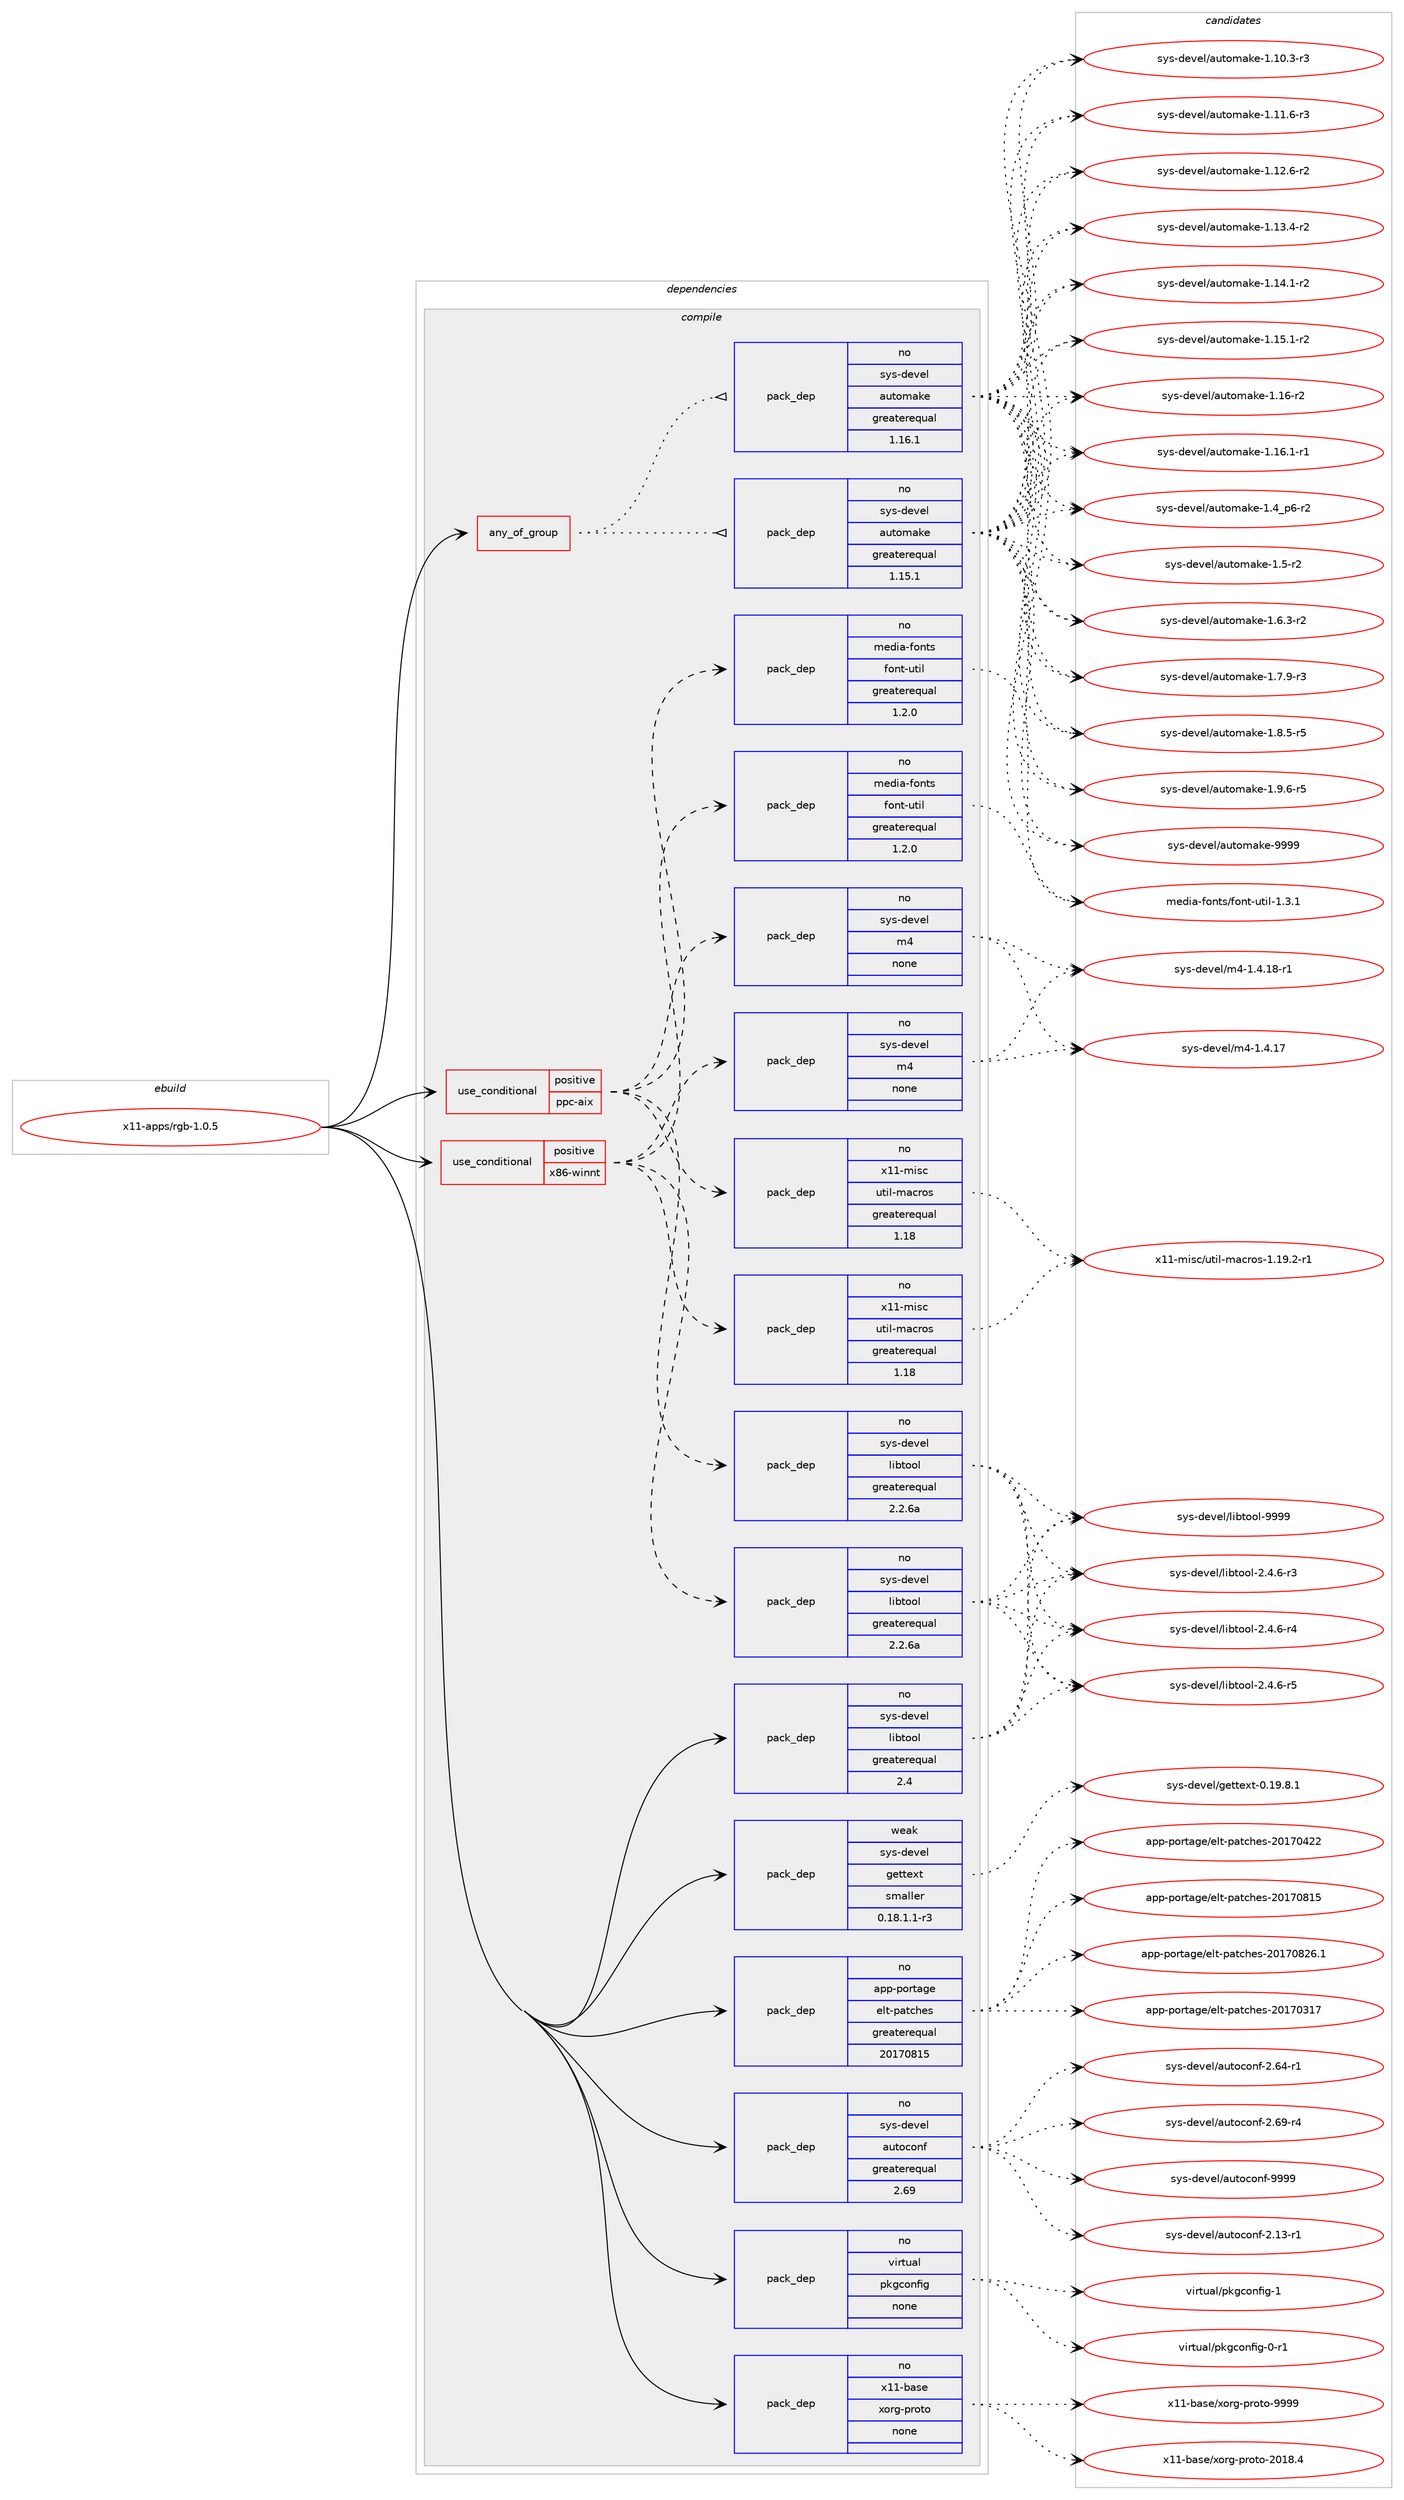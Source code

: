 digraph prolog {

# *************
# Graph options
# *************

newrank=true;
concentrate=true;
compound=true;
graph [rankdir=LR,fontname=Helvetica,fontsize=10,ranksep=1.5];#, ranksep=2.5, nodesep=0.2];
edge  [arrowhead=vee];
node  [fontname=Helvetica,fontsize=10];

# **********
# The ebuild
# **********

subgraph cluster_leftcol {
color=gray;
rank=same;
label=<<i>ebuild</i>>;
id [label="x11-apps/rgb-1.0.5", color=red, width=4, href="../x11-apps/rgb-1.0.5.svg"];
}

# ****************
# The dependencies
# ****************

subgraph cluster_midcol {
color=gray;
label=<<i>dependencies</i>>;
subgraph cluster_compile {
fillcolor="#eeeeee";
style=filled;
label=<<i>compile</i>>;
subgraph any28347 {
dependency1753697 [label=<<TABLE BORDER="0" CELLBORDER="1" CELLSPACING="0" CELLPADDING="4"><TR><TD CELLPADDING="10">any_of_group</TD></TR></TABLE>>, shape=none, color=red];subgraph pack1259069 {
dependency1753698 [label=<<TABLE BORDER="0" CELLBORDER="1" CELLSPACING="0" CELLPADDING="4" WIDTH="220"><TR><TD ROWSPAN="6" CELLPADDING="30">pack_dep</TD></TR><TR><TD WIDTH="110">no</TD></TR><TR><TD>sys-devel</TD></TR><TR><TD>automake</TD></TR><TR><TD>greaterequal</TD></TR><TR><TD>1.16.1</TD></TR></TABLE>>, shape=none, color=blue];
}
dependency1753697:e -> dependency1753698:w [weight=20,style="dotted",arrowhead="oinv"];
subgraph pack1259070 {
dependency1753699 [label=<<TABLE BORDER="0" CELLBORDER="1" CELLSPACING="0" CELLPADDING="4" WIDTH="220"><TR><TD ROWSPAN="6" CELLPADDING="30">pack_dep</TD></TR><TR><TD WIDTH="110">no</TD></TR><TR><TD>sys-devel</TD></TR><TR><TD>automake</TD></TR><TR><TD>greaterequal</TD></TR><TR><TD>1.15.1</TD></TR></TABLE>>, shape=none, color=blue];
}
dependency1753697:e -> dependency1753699:w [weight=20,style="dotted",arrowhead="oinv"];
}
id:e -> dependency1753697:w [weight=20,style="solid",arrowhead="vee"];
subgraph cond465278 {
dependency1753700 [label=<<TABLE BORDER="0" CELLBORDER="1" CELLSPACING="0" CELLPADDING="4"><TR><TD ROWSPAN="3" CELLPADDING="10">use_conditional</TD></TR><TR><TD>positive</TD></TR><TR><TD>ppc-aix</TD></TR></TABLE>>, shape=none, color=red];
subgraph pack1259071 {
dependency1753701 [label=<<TABLE BORDER="0" CELLBORDER="1" CELLSPACING="0" CELLPADDING="4" WIDTH="220"><TR><TD ROWSPAN="6" CELLPADDING="30">pack_dep</TD></TR><TR><TD WIDTH="110">no</TD></TR><TR><TD>sys-devel</TD></TR><TR><TD>libtool</TD></TR><TR><TD>greaterequal</TD></TR><TR><TD>2.2.6a</TD></TR></TABLE>>, shape=none, color=blue];
}
dependency1753700:e -> dependency1753701:w [weight=20,style="dashed",arrowhead="vee"];
subgraph pack1259072 {
dependency1753702 [label=<<TABLE BORDER="0" CELLBORDER="1" CELLSPACING="0" CELLPADDING="4" WIDTH="220"><TR><TD ROWSPAN="6" CELLPADDING="30">pack_dep</TD></TR><TR><TD WIDTH="110">no</TD></TR><TR><TD>sys-devel</TD></TR><TR><TD>m4</TD></TR><TR><TD>none</TD></TR><TR><TD></TD></TR></TABLE>>, shape=none, color=blue];
}
dependency1753700:e -> dependency1753702:w [weight=20,style="dashed",arrowhead="vee"];
subgraph pack1259073 {
dependency1753703 [label=<<TABLE BORDER="0" CELLBORDER="1" CELLSPACING="0" CELLPADDING="4" WIDTH="220"><TR><TD ROWSPAN="6" CELLPADDING="30">pack_dep</TD></TR><TR><TD WIDTH="110">no</TD></TR><TR><TD>x11-misc</TD></TR><TR><TD>util-macros</TD></TR><TR><TD>greaterequal</TD></TR><TR><TD>1.18</TD></TR></TABLE>>, shape=none, color=blue];
}
dependency1753700:e -> dependency1753703:w [weight=20,style="dashed",arrowhead="vee"];
subgraph pack1259074 {
dependency1753704 [label=<<TABLE BORDER="0" CELLBORDER="1" CELLSPACING="0" CELLPADDING="4" WIDTH="220"><TR><TD ROWSPAN="6" CELLPADDING="30">pack_dep</TD></TR><TR><TD WIDTH="110">no</TD></TR><TR><TD>media-fonts</TD></TR><TR><TD>font-util</TD></TR><TR><TD>greaterequal</TD></TR><TR><TD>1.2.0</TD></TR></TABLE>>, shape=none, color=blue];
}
dependency1753700:e -> dependency1753704:w [weight=20,style="dashed",arrowhead="vee"];
}
id:e -> dependency1753700:w [weight=20,style="solid",arrowhead="vee"];
subgraph cond465279 {
dependency1753705 [label=<<TABLE BORDER="0" CELLBORDER="1" CELLSPACING="0" CELLPADDING="4"><TR><TD ROWSPAN="3" CELLPADDING="10">use_conditional</TD></TR><TR><TD>positive</TD></TR><TR><TD>x86-winnt</TD></TR></TABLE>>, shape=none, color=red];
subgraph pack1259075 {
dependency1753706 [label=<<TABLE BORDER="0" CELLBORDER="1" CELLSPACING="0" CELLPADDING="4" WIDTH="220"><TR><TD ROWSPAN="6" CELLPADDING="30">pack_dep</TD></TR><TR><TD WIDTH="110">no</TD></TR><TR><TD>sys-devel</TD></TR><TR><TD>libtool</TD></TR><TR><TD>greaterequal</TD></TR><TR><TD>2.2.6a</TD></TR></TABLE>>, shape=none, color=blue];
}
dependency1753705:e -> dependency1753706:w [weight=20,style="dashed",arrowhead="vee"];
subgraph pack1259076 {
dependency1753707 [label=<<TABLE BORDER="0" CELLBORDER="1" CELLSPACING="0" CELLPADDING="4" WIDTH="220"><TR><TD ROWSPAN="6" CELLPADDING="30">pack_dep</TD></TR><TR><TD WIDTH="110">no</TD></TR><TR><TD>sys-devel</TD></TR><TR><TD>m4</TD></TR><TR><TD>none</TD></TR><TR><TD></TD></TR></TABLE>>, shape=none, color=blue];
}
dependency1753705:e -> dependency1753707:w [weight=20,style="dashed",arrowhead="vee"];
subgraph pack1259077 {
dependency1753708 [label=<<TABLE BORDER="0" CELLBORDER="1" CELLSPACING="0" CELLPADDING="4" WIDTH="220"><TR><TD ROWSPAN="6" CELLPADDING="30">pack_dep</TD></TR><TR><TD WIDTH="110">no</TD></TR><TR><TD>x11-misc</TD></TR><TR><TD>util-macros</TD></TR><TR><TD>greaterequal</TD></TR><TR><TD>1.18</TD></TR></TABLE>>, shape=none, color=blue];
}
dependency1753705:e -> dependency1753708:w [weight=20,style="dashed",arrowhead="vee"];
subgraph pack1259078 {
dependency1753709 [label=<<TABLE BORDER="0" CELLBORDER="1" CELLSPACING="0" CELLPADDING="4" WIDTH="220"><TR><TD ROWSPAN="6" CELLPADDING="30">pack_dep</TD></TR><TR><TD WIDTH="110">no</TD></TR><TR><TD>media-fonts</TD></TR><TR><TD>font-util</TD></TR><TR><TD>greaterequal</TD></TR><TR><TD>1.2.0</TD></TR></TABLE>>, shape=none, color=blue];
}
dependency1753705:e -> dependency1753709:w [weight=20,style="dashed",arrowhead="vee"];
}
id:e -> dependency1753705:w [weight=20,style="solid",arrowhead="vee"];
subgraph pack1259079 {
dependency1753710 [label=<<TABLE BORDER="0" CELLBORDER="1" CELLSPACING="0" CELLPADDING="4" WIDTH="220"><TR><TD ROWSPAN="6" CELLPADDING="30">pack_dep</TD></TR><TR><TD WIDTH="110">no</TD></TR><TR><TD>app-portage</TD></TR><TR><TD>elt-patches</TD></TR><TR><TD>greaterequal</TD></TR><TR><TD>20170815</TD></TR></TABLE>>, shape=none, color=blue];
}
id:e -> dependency1753710:w [weight=20,style="solid",arrowhead="vee"];
subgraph pack1259080 {
dependency1753711 [label=<<TABLE BORDER="0" CELLBORDER="1" CELLSPACING="0" CELLPADDING="4" WIDTH="220"><TR><TD ROWSPAN="6" CELLPADDING="30">pack_dep</TD></TR><TR><TD WIDTH="110">no</TD></TR><TR><TD>sys-devel</TD></TR><TR><TD>autoconf</TD></TR><TR><TD>greaterequal</TD></TR><TR><TD>2.69</TD></TR></TABLE>>, shape=none, color=blue];
}
id:e -> dependency1753711:w [weight=20,style="solid",arrowhead="vee"];
subgraph pack1259081 {
dependency1753712 [label=<<TABLE BORDER="0" CELLBORDER="1" CELLSPACING="0" CELLPADDING="4" WIDTH="220"><TR><TD ROWSPAN="6" CELLPADDING="30">pack_dep</TD></TR><TR><TD WIDTH="110">no</TD></TR><TR><TD>sys-devel</TD></TR><TR><TD>libtool</TD></TR><TR><TD>greaterequal</TD></TR><TR><TD>2.4</TD></TR></TABLE>>, shape=none, color=blue];
}
id:e -> dependency1753712:w [weight=20,style="solid",arrowhead="vee"];
subgraph pack1259082 {
dependency1753713 [label=<<TABLE BORDER="0" CELLBORDER="1" CELLSPACING="0" CELLPADDING="4" WIDTH="220"><TR><TD ROWSPAN="6" CELLPADDING="30">pack_dep</TD></TR><TR><TD WIDTH="110">no</TD></TR><TR><TD>virtual</TD></TR><TR><TD>pkgconfig</TD></TR><TR><TD>none</TD></TR><TR><TD></TD></TR></TABLE>>, shape=none, color=blue];
}
id:e -> dependency1753713:w [weight=20,style="solid",arrowhead="vee"];
subgraph pack1259083 {
dependency1753714 [label=<<TABLE BORDER="0" CELLBORDER="1" CELLSPACING="0" CELLPADDING="4" WIDTH="220"><TR><TD ROWSPAN="6" CELLPADDING="30">pack_dep</TD></TR><TR><TD WIDTH="110">no</TD></TR><TR><TD>x11-base</TD></TR><TR><TD>xorg-proto</TD></TR><TR><TD>none</TD></TR><TR><TD></TD></TR></TABLE>>, shape=none, color=blue];
}
id:e -> dependency1753714:w [weight=20,style="solid",arrowhead="vee"];
subgraph pack1259084 {
dependency1753715 [label=<<TABLE BORDER="0" CELLBORDER="1" CELLSPACING="0" CELLPADDING="4" WIDTH="220"><TR><TD ROWSPAN="6" CELLPADDING="30">pack_dep</TD></TR><TR><TD WIDTH="110">weak</TD></TR><TR><TD>sys-devel</TD></TR><TR><TD>gettext</TD></TR><TR><TD>smaller</TD></TR><TR><TD>0.18.1.1-r3</TD></TR></TABLE>>, shape=none, color=blue];
}
id:e -> dependency1753715:w [weight=20,style="solid",arrowhead="vee"];
}
subgraph cluster_compileandrun {
fillcolor="#eeeeee";
style=filled;
label=<<i>compile and run</i>>;
}
subgraph cluster_run {
fillcolor="#eeeeee";
style=filled;
label=<<i>run</i>>;
}
}

# **************
# The candidates
# **************

subgraph cluster_choices {
rank=same;
color=gray;
label=<<i>candidates</i>>;

subgraph choice1259069 {
color=black;
nodesep=1;
choice11512111545100101118101108479711711611110997107101454946494846514511451 [label="sys-devel/automake-1.10.3-r3", color=red, width=4,href="../sys-devel/automake-1.10.3-r3.svg"];
choice11512111545100101118101108479711711611110997107101454946494946544511451 [label="sys-devel/automake-1.11.6-r3", color=red, width=4,href="../sys-devel/automake-1.11.6-r3.svg"];
choice11512111545100101118101108479711711611110997107101454946495046544511450 [label="sys-devel/automake-1.12.6-r2", color=red, width=4,href="../sys-devel/automake-1.12.6-r2.svg"];
choice11512111545100101118101108479711711611110997107101454946495146524511450 [label="sys-devel/automake-1.13.4-r2", color=red, width=4,href="../sys-devel/automake-1.13.4-r2.svg"];
choice11512111545100101118101108479711711611110997107101454946495246494511450 [label="sys-devel/automake-1.14.1-r2", color=red, width=4,href="../sys-devel/automake-1.14.1-r2.svg"];
choice11512111545100101118101108479711711611110997107101454946495346494511450 [label="sys-devel/automake-1.15.1-r2", color=red, width=4,href="../sys-devel/automake-1.15.1-r2.svg"];
choice1151211154510010111810110847971171161111099710710145494649544511450 [label="sys-devel/automake-1.16-r2", color=red, width=4,href="../sys-devel/automake-1.16-r2.svg"];
choice11512111545100101118101108479711711611110997107101454946495446494511449 [label="sys-devel/automake-1.16.1-r1", color=red, width=4,href="../sys-devel/automake-1.16.1-r1.svg"];
choice115121115451001011181011084797117116111109971071014549465295112544511450 [label="sys-devel/automake-1.4_p6-r2", color=red, width=4,href="../sys-devel/automake-1.4_p6-r2.svg"];
choice11512111545100101118101108479711711611110997107101454946534511450 [label="sys-devel/automake-1.5-r2", color=red, width=4,href="../sys-devel/automake-1.5-r2.svg"];
choice115121115451001011181011084797117116111109971071014549465446514511450 [label="sys-devel/automake-1.6.3-r2", color=red, width=4,href="../sys-devel/automake-1.6.3-r2.svg"];
choice115121115451001011181011084797117116111109971071014549465546574511451 [label="sys-devel/automake-1.7.9-r3", color=red, width=4,href="../sys-devel/automake-1.7.9-r3.svg"];
choice115121115451001011181011084797117116111109971071014549465646534511453 [label="sys-devel/automake-1.8.5-r5", color=red, width=4,href="../sys-devel/automake-1.8.5-r5.svg"];
choice115121115451001011181011084797117116111109971071014549465746544511453 [label="sys-devel/automake-1.9.6-r5", color=red, width=4,href="../sys-devel/automake-1.9.6-r5.svg"];
choice115121115451001011181011084797117116111109971071014557575757 [label="sys-devel/automake-9999", color=red, width=4,href="../sys-devel/automake-9999.svg"];
dependency1753698:e -> choice11512111545100101118101108479711711611110997107101454946494846514511451:w [style=dotted,weight="100"];
dependency1753698:e -> choice11512111545100101118101108479711711611110997107101454946494946544511451:w [style=dotted,weight="100"];
dependency1753698:e -> choice11512111545100101118101108479711711611110997107101454946495046544511450:w [style=dotted,weight="100"];
dependency1753698:e -> choice11512111545100101118101108479711711611110997107101454946495146524511450:w [style=dotted,weight="100"];
dependency1753698:e -> choice11512111545100101118101108479711711611110997107101454946495246494511450:w [style=dotted,weight="100"];
dependency1753698:e -> choice11512111545100101118101108479711711611110997107101454946495346494511450:w [style=dotted,weight="100"];
dependency1753698:e -> choice1151211154510010111810110847971171161111099710710145494649544511450:w [style=dotted,weight="100"];
dependency1753698:e -> choice11512111545100101118101108479711711611110997107101454946495446494511449:w [style=dotted,weight="100"];
dependency1753698:e -> choice115121115451001011181011084797117116111109971071014549465295112544511450:w [style=dotted,weight="100"];
dependency1753698:e -> choice11512111545100101118101108479711711611110997107101454946534511450:w [style=dotted,weight="100"];
dependency1753698:e -> choice115121115451001011181011084797117116111109971071014549465446514511450:w [style=dotted,weight="100"];
dependency1753698:e -> choice115121115451001011181011084797117116111109971071014549465546574511451:w [style=dotted,weight="100"];
dependency1753698:e -> choice115121115451001011181011084797117116111109971071014549465646534511453:w [style=dotted,weight="100"];
dependency1753698:e -> choice115121115451001011181011084797117116111109971071014549465746544511453:w [style=dotted,weight="100"];
dependency1753698:e -> choice115121115451001011181011084797117116111109971071014557575757:w [style=dotted,weight="100"];
}
subgraph choice1259070 {
color=black;
nodesep=1;
choice11512111545100101118101108479711711611110997107101454946494846514511451 [label="sys-devel/automake-1.10.3-r3", color=red, width=4,href="../sys-devel/automake-1.10.3-r3.svg"];
choice11512111545100101118101108479711711611110997107101454946494946544511451 [label="sys-devel/automake-1.11.6-r3", color=red, width=4,href="../sys-devel/automake-1.11.6-r3.svg"];
choice11512111545100101118101108479711711611110997107101454946495046544511450 [label="sys-devel/automake-1.12.6-r2", color=red, width=4,href="../sys-devel/automake-1.12.6-r2.svg"];
choice11512111545100101118101108479711711611110997107101454946495146524511450 [label="sys-devel/automake-1.13.4-r2", color=red, width=4,href="../sys-devel/automake-1.13.4-r2.svg"];
choice11512111545100101118101108479711711611110997107101454946495246494511450 [label="sys-devel/automake-1.14.1-r2", color=red, width=4,href="../sys-devel/automake-1.14.1-r2.svg"];
choice11512111545100101118101108479711711611110997107101454946495346494511450 [label="sys-devel/automake-1.15.1-r2", color=red, width=4,href="../sys-devel/automake-1.15.1-r2.svg"];
choice1151211154510010111810110847971171161111099710710145494649544511450 [label="sys-devel/automake-1.16-r2", color=red, width=4,href="../sys-devel/automake-1.16-r2.svg"];
choice11512111545100101118101108479711711611110997107101454946495446494511449 [label="sys-devel/automake-1.16.1-r1", color=red, width=4,href="../sys-devel/automake-1.16.1-r1.svg"];
choice115121115451001011181011084797117116111109971071014549465295112544511450 [label="sys-devel/automake-1.4_p6-r2", color=red, width=4,href="../sys-devel/automake-1.4_p6-r2.svg"];
choice11512111545100101118101108479711711611110997107101454946534511450 [label="sys-devel/automake-1.5-r2", color=red, width=4,href="../sys-devel/automake-1.5-r2.svg"];
choice115121115451001011181011084797117116111109971071014549465446514511450 [label="sys-devel/automake-1.6.3-r2", color=red, width=4,href="../sys-devel/automake-1.6.3-r2.svg"];
choice115121115451001011181011084797117116111109971071014549465546574511451 [label="sys-devel/automake-1.7.9-r3", color=red, width=4,href="../sys-devel/automake-1.7.9-r3.svg"];
choice115121115451001011181011084797117116111109971071014549465646534511453 [label="sys-devel/automake-1.8.5-r5", color=red, width=4,href="../sys-devel/automake-1.8.5-r5.svg"];
choice115121115451001011181011084797117116111109971071014549465746544511453 [label="sys-devel/automake-1.9.6-r5", color=red, width=4,href="../sys-devel/automake-1.9.6-r5.svg"];
choice115121115451001011181011084797117116111109971071014557575757 [label="sys-devel/automake-9999", color=red, width=4,href="../sys-devel/automake-9999.svg"];
dependency1753699:e -> choice11512111545100101118101108479711711611110997107101454946494846514511451:w [style=dotted,weight="100"];
dependency1753699:e -> choice11512111545100101118101108479711711611110997107101454946494946544511451:w [style=dotted,weight="100"];
dependency1753699:e -> choice11512111545100101118101108479711711611110997107101454946495046544511450:w [style=dotted,weight="100"];
dependency1753699:e -> choice11512111545100101118101108479711711611110997107101454946495146524511450:w [style=dotted,weight="100"];
dependency1753699:e -> choice11512111545100101118101108479711711611110997107101454946495246494511450:w [style=dotted,weight="100"];
dependency1753699:e -> choice11512111545100101118101108479711711611110997107101454946495346494511450:w [style=dotted,weight="100"];
dependency1753699:e -> choice1151211154510010111810110847971171161111099710710145494649544511450:w [style=dotted,weight="100"];
dependency1753699:e -> choice11512111545100101118101108479711711611110997107101454946495446494511449:w [style=dotted,weight="100"];
dependency1753699:e -> choice115121115451001011181011084797117116111109971071014549465295112544511450:w [style=dotted,weight="100"];
dependency1753699:e -> choice11512111545100101118101108479711711611110997107101454946534511450:w [style=dotted,weight="100"];
dependency1753699:e -> choice115121115451001011181011084797117116111109971071014549465446514511450:w [style=dotted,weight="100"];
dependency1753699:e -> choice115121115451001011181011084797117116111109971071014549465546574511451:w [style=dotted,weight="100"];
dependency1753699:e -> choice115121115451001011181011084797117116111109971071014549465646534511453:w [style=dotted,weight="100"];
dependency1753699:e -> choice115121115451001011181011084797117116111109971071014549465746544511453:w [style=dotted,weight="100"];
dependency1753699:e -> choice115121115451001011181011084797117116111109971071014557575757:w [style=dotted,weight="100"];
}
subgraph choice1259071 {
color=black;
nodesep=1;
choice1151211154510010111810110847108105981161111111084550465246544511451 [label="sys-devel/libtool-2.4.6-r3", color=red, width=4,href="../sys-devel/libtool-2.4.6-r3.svg"];
choice1151211154510010111810110847108105981161111111084550465246544511452 [label="sys-devel/libtool-2.4.6-r4", color=red, width=4,href="../sys-devel/libtool-2.4.6-r4.svg"];
choice1151211154510010111810110847108105981161111111084550465246544511453 [label="sys-devel/libtool-2.4.6-r5", color=red, width=4,href="../sys-devel/libtool-2.4.6-r5.svg"];
choice1151211154510010111810110847108105981161111111084557575757 [label="sys-devel/libtool-9999", color=red, width=4,href="../sys-devel/libtool-9999.svg"];
dependency1753701:e -> choice1151211154510010111810110847108105981161111111084550465246544511451:w [style=dotted,weight="100"];
dependency1753701:e -> choice1151211154510010111810110847108105981161111111084550465246544511452:w [style=dotted,weight="100"];
dependency1753701:e -> choice1151211154510010111810110847108105981161111111084550465246544511453:w [style=dotted,weight="100"];
dependency1753701:e -> choice1151211154510010111810110847108105981161111111084557575757:w [style=dotted,weight="100"];
}
subgraph choice1259072 {
color=black;
nodesep=1;
choice11512111545100101118101108471095245494652464955 [label="sys-devel/m4-1.4.17", color=red, width=4,href="../sys-devel/m4-1.4.17.svg"];
choice115121115451001011181011084710952454946524649564511449 [label="sys-devel/m4-1.4.18-r1", color=red, width=4,href="../sys-devel/m4-1.4.18-r1.svg"];
dependency1753702:e -> choice11512111545100101118101108471095245494652464955:w [style=dotted,weight="100"];
dependency1753702:e -> choice115121115451001011181011084710952454946524649564511449:w [style=dotted,weight="100"];
}
subgraph choice1259073 {
color=black;
nodesep=1;
choice1204949451091051159947117116105108451099799114111115454946495746504511449 [label="x11-misc/util-macros-1.19.2-r1", color=red, width=4,href="../x11-misc/util-macros-1.19.2-r1.svg"];
dependency1753703:e -> choice1204949451091051159947117116105108451099799114111115454946495746504511449:w [style=dotted,weight="100"];
}
subgraph choice1259074 {
color=black;
nodesep=1;
choice10910110010597451021111101161154710211111011645117116105108454946514649 [label="media-fonts/font-util-1.3.1", color=red, width=4,href="../media-fonts/font-util-1.3.1.svg"];
dependency1753704:e -> choice10910110010597451021111101161154710211111011645117116105108454946514649:w [style=dotted,weight="100"];
}
subgraph choice1259075 {
color=black;
nodesep=1;
choice1151211154510010111810110847108105981161111111084550465246544511451 [label="sys-devel/libtool-2.4.6-r3", color=red, width=4,href="../sys-devel/libtool-2.4.6-r3.svg"];
choice1151211154510010111810110847108105981161111111084550465246544511452 [label="sys-devel/libtool-2.4.6-r4", color=red, width=4,href="../sys-devel/libtool-2.4.6-r4.svg"];
choice1151211154510010111810110847108105981161111111084550465246544511453 [label="sys-devel/libtool-2.4.6-r5", color=red, width=4,href="../sys-devel/libtool-2.4.6-r5.svg"];
choice1151211154510010111810110847108105981161111111084557575757 [label="sys-devel/libtool-9999", color=red, width=4,href="../sys-devel/libtool-9999.svg"];
dependency1753706:e -> choice1151211154510010111810110847108105981161111111084550465246544511451:w [style=dotted,weight="100"];
dependency1753706:e -> choice1151211154510010111810110847108105981161111111084550465246544511452:w [style=dotted,weight="100"];
dependency1753706:e -> choice1151211154510010111810110847108105981161111111084550465246544511453:w [style=dotted,weight="100"];
dependency1753706:e -> choice1151211154510010111810110847108105981161111111084557575757:w [style=dotted,weight="100"];
}
subgraph choice1259076 {
color=black;
nodesep=1;
choice11512111545100101118101108471095245494652464955 [label="sys-devel/m4-1.4.17", color=red, width=4,href="../sys-devel/m4-1.4.17.svg"];
choice115121115451001011181011084710952454946524649564511449 [label="sys-devel/m4-1.4.18-r1", color=red, width=4,href="../sys-devel/m4-1.4.18-r1.svg"];
dependency1753707:e -> choice11512111545100101118101108471095245494652464955:w [style=dotted,weight="100"];
dependency1753707:e -> choice115121115451001011181011084710952454946524649564511449:w [style=dotted,weight="100"];
}
subgraph choice1259077 {
color=black;
nodesep=1;
choice1204949451091051159947117116105108451099799114111115454946495746504511449 [label="x11-misc/util-macros-1.19.2-r1", color=red, width=4,href="../x11-misc/util-macros-1.19.2-r1.svg"];
dependency1753708:e -> choice1204949451091051159947117116105108451099799114111115454946495746504511449:w [style=dotted,weight="100"];
}
subgraph choice1259078 {
color=black;
nodesep=1;
choice10910110010597451021111101161154710211111011645117116105108454946514649 [label="media-fonts/font-util-1.3.1", color=red, width=4,href="../media-fonts/font-util-1.3.1.svg"];
dependency1753709:e -> choice10910110010597451021111101161154710211111011645117116105108454946514649:w [style=dotted,weight="100"];
}
subgraph choice1259079 {
color=black;
nodesep=1;
choice97112112451121111141169710310147101108116451129711699104101115455048495548514955 [label="app-portage/elt-patches-20170317", color=red, width=4,href="../app-portage/elt-patches-20170317.svg"];
choice97112112451121111141169710310147101108116451129711699104101115455048495548525050 [label="app-portage/elt-patches-20170422", color=red, width=4,href="../app-portage/elt-patches-20170422.svg"];
choice97112112451121111141169710310147101108116451129711699104101115455048495548564953 [label="app-portage/elt-patches-20170815", color=red, width=4,href="../app-portage/elt-patches-20170815.svg"];
choice971121124511211111411697103101471011081164511297116991041011154550484955485650544649 [label="app-portage/elt-patches-20170826.1", color=red, width=4,href="../app-portage/elt-patches-20170826.1.svg"];
dependency1753710:e -> choice97112112451121111141169710310147101108116451129711699104101115455048495548514955:w [style=dotted,weight="100"];
dependency1753710:e -> choice97112112451121111141169710310147101108116451129711699104101115455048495548525050:w [style=dotted,weight="100"];
dependency1753710:e -> choice97112112451121111141169710310147101108116451129711699104101115455048495548564953:w [style=dotted,weight="100"];
dependency1753710:e -> choice971121124511211111411697103101471011081164511297116991041011154550484955485650544649:w [style=dotted,weight="100"];
}
subgraph choice1259080 {
color=black;
nodesep=1;
choice1151211154510010111810110847971171161119911111010245504649514511449 [label="sys-devel/autoconf-2.13-r1", color=red, width=4,href="../sys-devel/autoconf-2.13-r1.svg"];
choice1151211154510010111810110847971171161119911111010245504654524511449 [label="sys-devel/autoconf-2.64-r1", color=red, width=4,href="../sys-devel/autoconf-2.64-r1.svg"];
choice1151211154510010111810110847971171161119911111010245504654574511452 [label="sys-devel/autoconf-2.69-r4", color=red, width=4,href="../sys-devel/autoconf-2.69-r4.svg"];
choice115121115451001011181011084797117116111991111101024557575757 [label="sys-devel/autoconf-9999", color=red, width=4,href="../sys-devel/autoconf-9999.svg"];
dependency1753711:e -> choice1151211154510010111810110847971171161119911111010245504649514511449:w [style=dotted,weight="100"];
dependency1753711:e -> choice1151211154510010111810110847971171161119911111010245504654524511449:w [style=dotted,weight="100"];
dependency1753711:e -> choice1151211154510010111810110847971171161119911111010245504654574511452:w [style=dotted,weight="100"];
dependency1753711:e -> choice115121115451001011181011084797117116111991111101024557575757:w [style=dotted,weight="100"];
}
subgraph choice1259081 {
color=black;
nodesep=1;
choice1151211154510010111810110847108105981161111111084550465246544511451 [label="sys-devel/libtool-2.4.6-r3", color=red, width=4,href="../sys-devel/libtool-2.4.6-r3.svg"];
choice1151211154510010111810110847108105981161111111084550465246544511452 [label="sys-devel/libtool-2.4.6-r4", color=red, width=4,href="../sys-devel/libtool-2.4.6-r4.svg"];
choice1151211154510010111810110847108105981161111111084550465246544511453 [label="sys-devel/libtool-2.4.6-r5", color=red, width=4,href="../sys-devel/libtool-2.4.6-r5.svg"];
choice1151211154510010111810110847108105981161111111084557575757 [label="sys-devel/libtool-9999", color=red, width=4,href="../sys-devel/libtool-9999.svg"];
dependency1753712:e -> choice1151211154510010111810110847108105981161111111084550465246544511451:w [style=dotted,weight="100"];
dependency1753712:e -> choice1151211154510010111810110847108105981161111111084550465246544511452:w [style=dotted,weight="100"];
dependency1753712:e -> choice1151211154510010111810110847108105981161111111084550465246544511453:w [style=dotted,weight="100"];
dependency1753712:e -> choice1151211154510010111810110847108105981161111111084557575757:w [style=dotted,weight="100"];
}
subgraph choice1259082 {
color=black;
nodesep=1;
choice11810511411611797108471121071039911111010210510345484511449 [label="virtual/pkgconfig-0-r1", color=red, width=4,href="../virtual/pkgconfig-0-r1.svg"];
choice1181051141161179710847112107103991111101021051034549 [label="virtual/pkgconfig-1", color=red, width=4,href="../virtual/pkgconfig-1.svg"];
dependency1753713:e -> choice11810511411611797108471121071039911111010210510345484511449:w [style=dotted,weight="100"];
dependency1753713:e -> choice1181051141161179710847112107103991111101021051034549:w [style=dotted,weight="100"];
}
subgraph choice1259083 {
color=black;
nodesep=1;
choice1204949459897115101471201111141034511211411111611145504849564652 [label="x11-base/xorg-proto-2018.4", color=red, width=4,href="../x11-base/xorg-proto-2018.4.svg"];
choice120494945989711510147120111114103451121141111161114557575757 [label="x11-base/xorg-proto-9999", color=red, width=4,href="../x11-base/xorg-proto-9999.svg"];
dependency1753714:e -> choice1204949459897115101471201111141034511211411111611145504849564652:w [style=dotted,weight="100"];
dependency1753714:e -> choice120494945989711510147120111114103451121141111161114557575757:w [style=dotted,weight="100"];
}
subgraph choice1259084 {
color=black;
nodesep=1;
choice1151211154510010111810110847103101116116101120116454846495746564649 [label="sys-devel/gettext-0.19.8.1", color=red, width=4,href="../sys-devel/gettext-0.19.8.1.svg"];
dependency1753715:e -> choice1151211154510010111810110847103101116116101120116454846495746564649:w [style=dotted,weight="100"];
}
}

}
